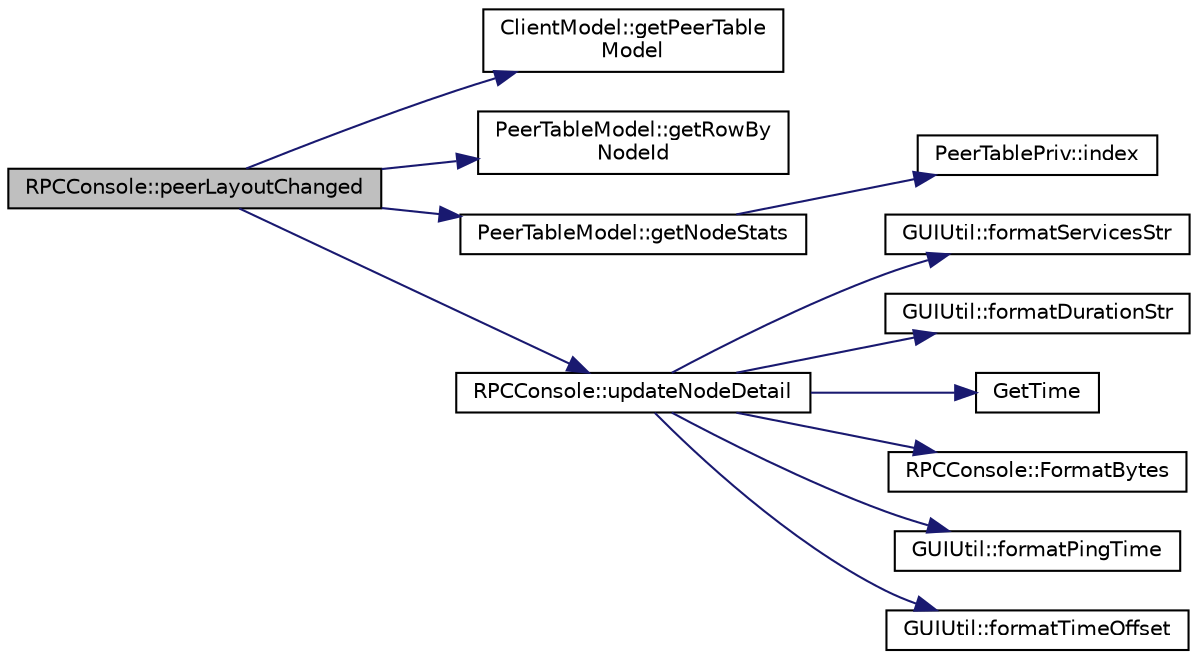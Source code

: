 digraph "RPCConsole::peerLayoutChanged"
{
  edge [fontname="Helvetica",fontsize="10",labelfontname="Helvetica",labelfontsize="10"];
  node [fontname="Helvetica",fontsize="10",shape=record];
  rankdir="LR";
  Node128 [label="RPCConsole::peerLayoutChanged",height=0.2,width=0.4,color="black", fillcolor="grey75", style="filled", fontcolor="black"];
  Node128 -> Node129 [color="midnightblue",fontsize="10",style="solid",fontname="Helvetica"];
  Node129 [label="ClientModel::getPeerTable\lModel",height=0.2,width=0.4,color="black", fillcolor="white", style="filled",URL="$df/d25/class_client_model.html#a643fc112ce94f50ac7187ecdf3c75360"];
  Node128 -> Node130 [color="midnightblue",fontsize="10",style="solid",fontname="Helvetica"];
  Node130 [label="PeerTableModel::getRowBy\lNodeId",height=0.2,width=0.4,color="black", fillcolor="white", style="filled",URL="$d7/d25/class_peer_table_model.html#aa735d366015dafba4c5d79dfb76abe49"];
  Node128 -> Node131 [color="midnightblue",fontsize="10",style="solid",fontname="Helvetica"];
  Node131 [label="PeerTableModel::getNodeStats",height=0.2,width=0.4,color="black", fillcolor="white", style="filled",URL="$d7/d25/class_peer_table_model.html#a98084d3299642316c71c5de3d36b9859"];
  Node131 -> Node132 [color="midnightblue",fontsize="10",style="solid",fontname="Helvetica"];
  Node132 [label="PeerTablePriv::index",height=0.2,width=0.4,color="black", fillcolor="white", style="filled",URL="$dd/d0b/class_peer_table_priv.html#a58c817cce967ddd5ae4bad622bfaecb4"];
  Node128 -> Node133 [color="midnightblue",fontsize="10",style="solid",fontname="Helvetica"];
  Node133 [label="RPCConsole::updateNodeDetail",height=0.2,width=0.4,color="black", fillcolor="white", style="filled",URL="$d7/de8/class_r_p_c_console.html#a0bd7e2be4a07bcf4f8b20eb1881dacbb",tooltip="show detailed information on ui about selected node "];
  Node133 -> Node134 [color="midnightblue",fontsize="10",style="solid",fontname="Helvetica"];
  Node134 [label="GUIUtil::formatServicesStr",height=0.2,width=0.4,color="black", fillcolor="white", style="filled",URL="$d1/d87/namespace_g_u_i_util.html#a09e15f1f1e784a659585c9c221f9157a"];
  Node133 -> Node135 [color="midnightblue",fontsize="10",style="solid",fontname="Helvetica"];
  Node135 [label="GUIUtil::formatDurationStr",height=0.2,width=0.4,color="black", fillcolor="white", style="filled",URL="$d1/d87/namespace_g_u_i_util.html#aaf51686c47c77ad81c51d115d150e867"];
  Node133 -> Node136 [color="midnightblue",fontsize="10",style="solid",fontname="Helvetica"];
  Node136 [label="GetTime",height=0.2,width=0.4,color="black", fillcolor="white", style="filled",URL="$df/d2d/util_8cpp.html#a46fac5fba8ba905b5f9acb364f5d8c6f"];
  Node133 -> Node137 [color="midnightblue",fontsize="10",style="solid",fontname="Helvetica"];
  Node137 [label="RPCConsole::FormatBytes",height=0.2,width=0.4,color="black", fillcolor="white", style="filled",URL="$d7/de8/class_r_p_c_console.html#afa45a6e142193405038015a31f9e132b"];
  Node133 -> Node138 [color="midnightblue",fontsize="10",style="solid",fontname="Helvetica"];
  Node138 [label="GUIUtil::formatPingTime",height=0.2,width=0.4,color="black", fillcolor="white", style="filled",URL="$d1/d87/namespace_g_u_i_util.html#a432bcee36e242a968c9149fadfba44fa"];
  Node133 -> Node139 [color="midnightblue",fontsize="10",style="solid",fontname="Helvetica"];
  Node139 [label="GUIUtil::formatTimeOffset",height=0.2,width=0.4,color="black", fillcolor="white", style="filled",URL="$d1/d87/namespace_g_u_i_util.html#abcdfa2d127580ddd43eab822f7aca267"];
}
